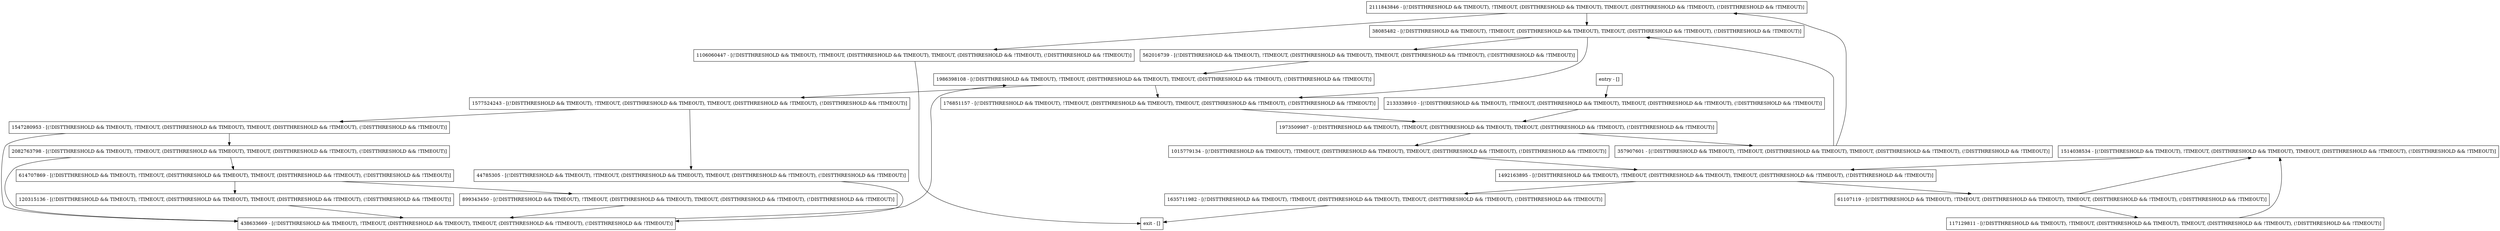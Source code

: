 digraph getMergedColors {
node [shape=record];
1514038534 [label="1514038534 - [(!DISTTHRESHOLD && TIMEOUT), !TIMEOUT, (DISTTHRESHOLD && TIMEOUT), TIMEOUT, (DISTTHRESHOLD && !TIMEOUT), (!DISTTHRESHOLD && !TIMEOUT)]"];
2133338910 [label="2133338910 - [(!DISTTHRESHOLD && TIMEOUT), !TIMEOUT, (DISTTHRESHOLD && TIMEOUT), TIMEOUT, (DISTTHRESHOLD && !TIMEOUT), (!DISTTHRESHOLD && !TIMEOUT)]"];
1577524243 [label="1577524243 - [(!DISTTHRESHOLD && TIMEOUT), !TIMEOUT, (DISTTHRESHOLD && TIMEOUT), TIMEOUT, (DISTTHRESHOLD && !TIMEOUT), (!DISTTHRESHOLD && !TIMEOUT)]"];
1973509987 [label="1973509987 - [(!DISTTHRESHOLD && TIMEOUT), !TIMEOUT, (DISTTHRESHOLD && TIMEOUT), TIMEOUT, (DISTTHRESHOLD && !TIMEOUT), (!DISTTHRESHOLD && !TIMEOUT)]"];
38085482 [label="38085482 - [(!DISTTHRESHOLD && TIMEOUT), !TIMEOUT, (DISTTHRESHOLD && TIMEOUT), TIMEOUT, (DISTTHRESHOLD && !TIMEOUT), (!DISTTHRESHOLD && !TIMEOUT)]"];
2082763798 [label="2082763798 - [(!DISTTHRESHOLD && TIMEOUT), !TIMEOUT, (DISTTHRESHOLD && TIMEOUT), TIMEOUT, (DISTTHRESHOLD && !TIMEOUT), (!DISTTHRESHOLD && !TIMEOUT)]"];
44785305 [label="44785305 - [(!DISTTHRESHOLD && TIMEOUT), !TIMEOUT, (DISTTHRESHOLD && TIMEOUT), TIMEOUT, (DISTTHRESHOLD && !TIMEOUT), (!DISTTHRESHOLD && !TIMEOUT)]"];
562016739 [label="562016739 - [(!DISTTHRESHOLD && TIMEOUT), !TIMEOUT, (DISTTHRESHOLD && TIMEOUT), TIMEOUT, (DISTTHRESHOLD && !TIMEOUT), (!DISTTHRESHOLD && !TIMEOUT)]"];
176851157 [label="176851157 - [(!DISTTHRESHOLD && TIMEOUT), !TIMEOUT, (DISTTHRESHOLD && TIMEOUT), TIMEOUT, (DISTTHRESHOLD && !TIMEOUT), (!DISTTHRESHOLD && !TIMEOUT)]"];
117129811 [label="117129811 - [(!DISTTHRESHOLD && TIMEOUT), !TIMEOUT, (DISTTHRESHOLD && TIMEOUT), TIMEOUT, (DISTTHRESHOLD && !TIMEOUT), (!DISTTHRESHOLD && !TIMEOUT)]"];
438633669 [label="438633669 - [(!DISTTHRESHOLD && TIMEOUT), !TIMEOUT, (DISTTHRESHOLD && TIMEOUT), TIMEOUT, (DISTTHRESHOLD && !TIMEOUT), (!DISTTHRESHOLD && !TIMEOUT)]"];
1106060447 [label="1106060447 - [(!DISTTHRESHOLD && TIMEOUT), !TIMEOUT, (DISTTHRESHOLD && TIMEOUT), TIMEOUT, (DISTTHRESHOLD && !TIMEOUT), (!DISTTHRESHOLD && !TIMEOUT)]"];
1492163895 [label="1492163895 - [(!DISTTHRESHOLD && TIMEOUT), !TIMEOUT, (DISTTHRESHOLD && TIMEOUT), TIMEOUT, (DISTTHRESHOLD && !TIMEOUT), (!DISTTHRESHOLD && !TIMEOUT)]"];
120315136 [label="120315136 - [(!DISTTHRESHOLD && TIMEOUT), !TIMEOUT, (DISTTHRESHOLD && TIMEOUT), TIMEOUT, (DISTTHRESHOLD && !TIMEOUT), (!DISTTHRESHOLD && !TIMEOUT)]"];
2111843846 [label="2111843846 - [(!DISTTHRESHOLD && TIMEOUT), !TIMEOUT, (DISTTHRESHOLD && TIMEOUT), TIMEOUT, (DISTTHRESHOLD && !TIMEOUT), (!DISTTHRESHOLD && !TIMEOUT)]"];
1635711982 [label="1635711982 - [(!DISTTHRESHOLD && TIMEOUT), !TIMEOUT, (DISTTHRESHOLD && TIMEOUT), TIMEOUT, (DISTTHRESHOLD && !TIMEOUT), (!DISTTHRESHOLD && !TIMEOUT)]"];
1986398108 [label="1986398108 - [(!DISTTHRESHOLD && TIMEOUT), !TIMEOUT, (DISTTHRESHOLD && TIMEOUT), TIMEOUT, (DISTTHRESHOLD && !TIMEOUT), (!DISTTHRESHOLD && !TIMEOUT)]"];
899343450 [label="899343450 - [(!DISTTHRESHOLD && TIMEOUT), !TIMEOUT, (DISTTHRESHOLD && TIMEOUT), TIMEOUT, (DISTTHRESHOLD && !TIMEOUT), (!DISTTHRESHOLD && !TIMEOUT)]"];
61107119 [label="61107119 - [(!DISTTHRESHOLD && TIMEOUT), !TIMEOUT, (DISTTHRESHOLD && TIMEOUT), TIMEOUT, (DISTTHRESHOLD && !TIMEOUT), (!DISTTHRESHOLD && !TIMEOUT)]"];
entry [label="entry - []"];
exit [label="exit - []"];
614707869 [label="614707869 - [(!DISTTHRESHOLD && TIMEOUT), !TIMEOUT, (DISTTHRESHOLD && TIMEOUT), TIMEOUT, (DISTTHRESHOLD && !TIMEOUT), (!DISTTHRESHOLD && !TIMEOUT)]"];
357907601 [label="357907601 - [(!DISTTHRESHOLD && TIMEOUT), !TIMEOUT, (DISTTHRESHOLD && TIMEOUT), TIMEOUT, (DISTTHRESHOLD && !TIMEOUT), (!DISTTHRESHOLD && !TIMEOUT)]"];
1015779134 [label="1015779134 - [(!DISTTHRESHOLD && TIMEOUT), !TIMEOUT, (DISTTHRESHOLD && TIMEOUT), TIMEOUT, (DISTTHRESHOLD && !TIMEOUT), (!DISTTHRESHOLD && !TIMEOUT)]"];
1547280953 [label="1547280953 - [(!DISTTHRESHOLD && TIMEOUT), !TIMEOUT, (DISTTHRESHOLD && TIMEOUT), TIMEOUT, (DISTTHRESHOLD && !TIMEOUT), (!DISTTHRESHOLD && !TIMEOUT)]"];
entry;
exit;
1514038534 -> 1492163895;
2133338910 -> 1973509987;
1577524243 -> 44785305;
1577524243 -> 1547280953;
1973509987 -> 357907601;
1973509987 -> 1015779134;
38085482 -> 176851157;
38085482 -> 562016739;
2082763798 -> 614707869;
2082763798 -> 438633669;
44785305 -> 438633669;
562016739 -> 1986398108;
176851157 -> 1973509987;
117129811 -> 1514038534;
438633669 -> 1986398108;
1106060447 -> exit;
1492163895 -> 61107119;
1492163895 -> 1635711982;
120315136 -> 438633669;
2111843846 -> 38085482;
2111843846 -> 1106060447;
1635711982 -> exit;
1986398108 -> 1577524243;
1986398108 -> 176851157;
899343450 -> 438633669;
61107119 -> 1514038534;
61107119 -> 117129811;
entry -> 2133338910;
614707869 -> 120315136;
614707869 -> 899343450;
357907601 -> 2111843846;
357907601 -> 38085482;
1015779134 -> 1492163895;
1547280953 -> 438633669;
1547280953 -> 2082763798;
}
